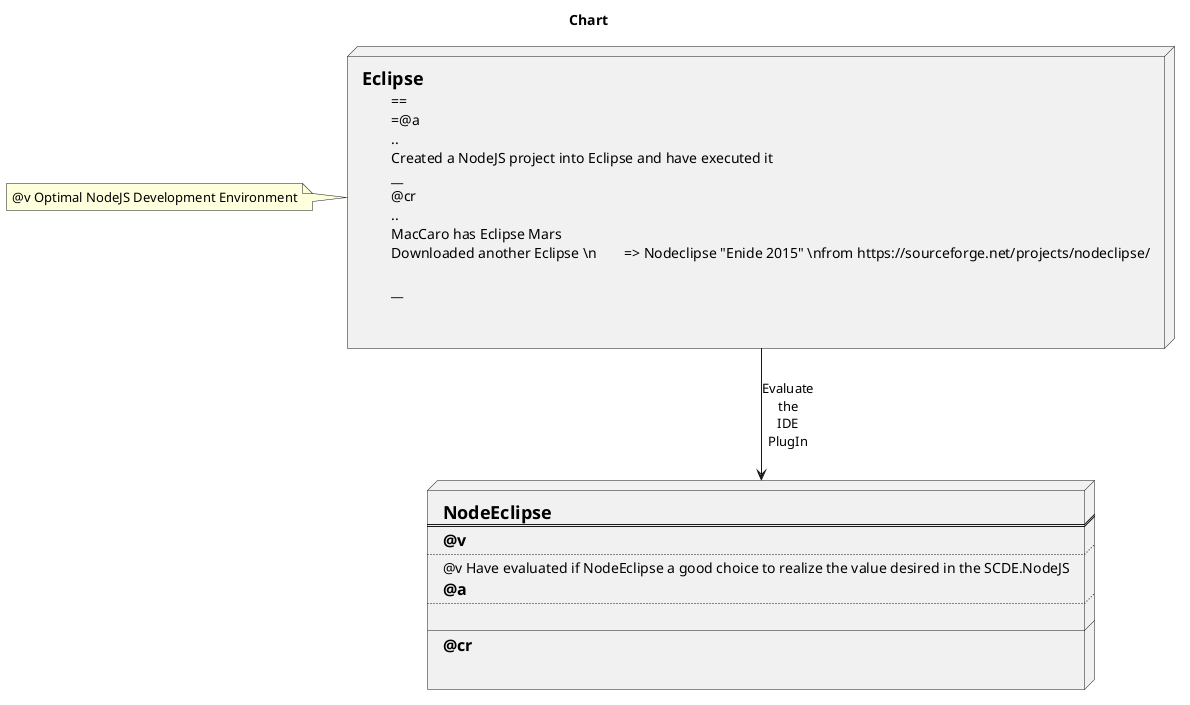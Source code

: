 @startuml 


title Chart


node E as "
=Eclipse
	==
	=@a
	..
	Created a NodeJS project into Eclipse and have executed it
	__
	@cr 
	..
	MacCaro has Eclipse Mars
	Downloaded another Eclipse \n\t=> Nodeclipse "Enide 2015" \nfrom https://sourceforge.net/projects/nodeclipse/
	
	__
	
	
"
note left of E {
	@v Optimal NodeJS Development Environment
}

node NE as "
	=NodeEclipse
	==
	==@v
	..
	@v Have evaluated if NodeEclipse a good choice to realize the value desired in the SCDE.NodeJS
	==@a
	..
	
	__
	==@cr

"

E-down->NE : Evaluate\nthe\nIDE\nPlugIn

@enduml